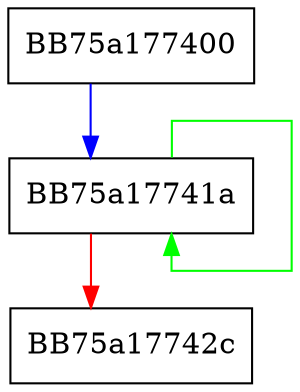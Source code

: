 digraph CallStack {
  node [shape="box"];
  graph [splines=ortho];
  BB75a177400 -> BB75a17741a [color="blue"];
  BB75a17741a -> BB75a17741a [color="green"];
  BB75a17741a -> BB75a17742c [color="red"];
}